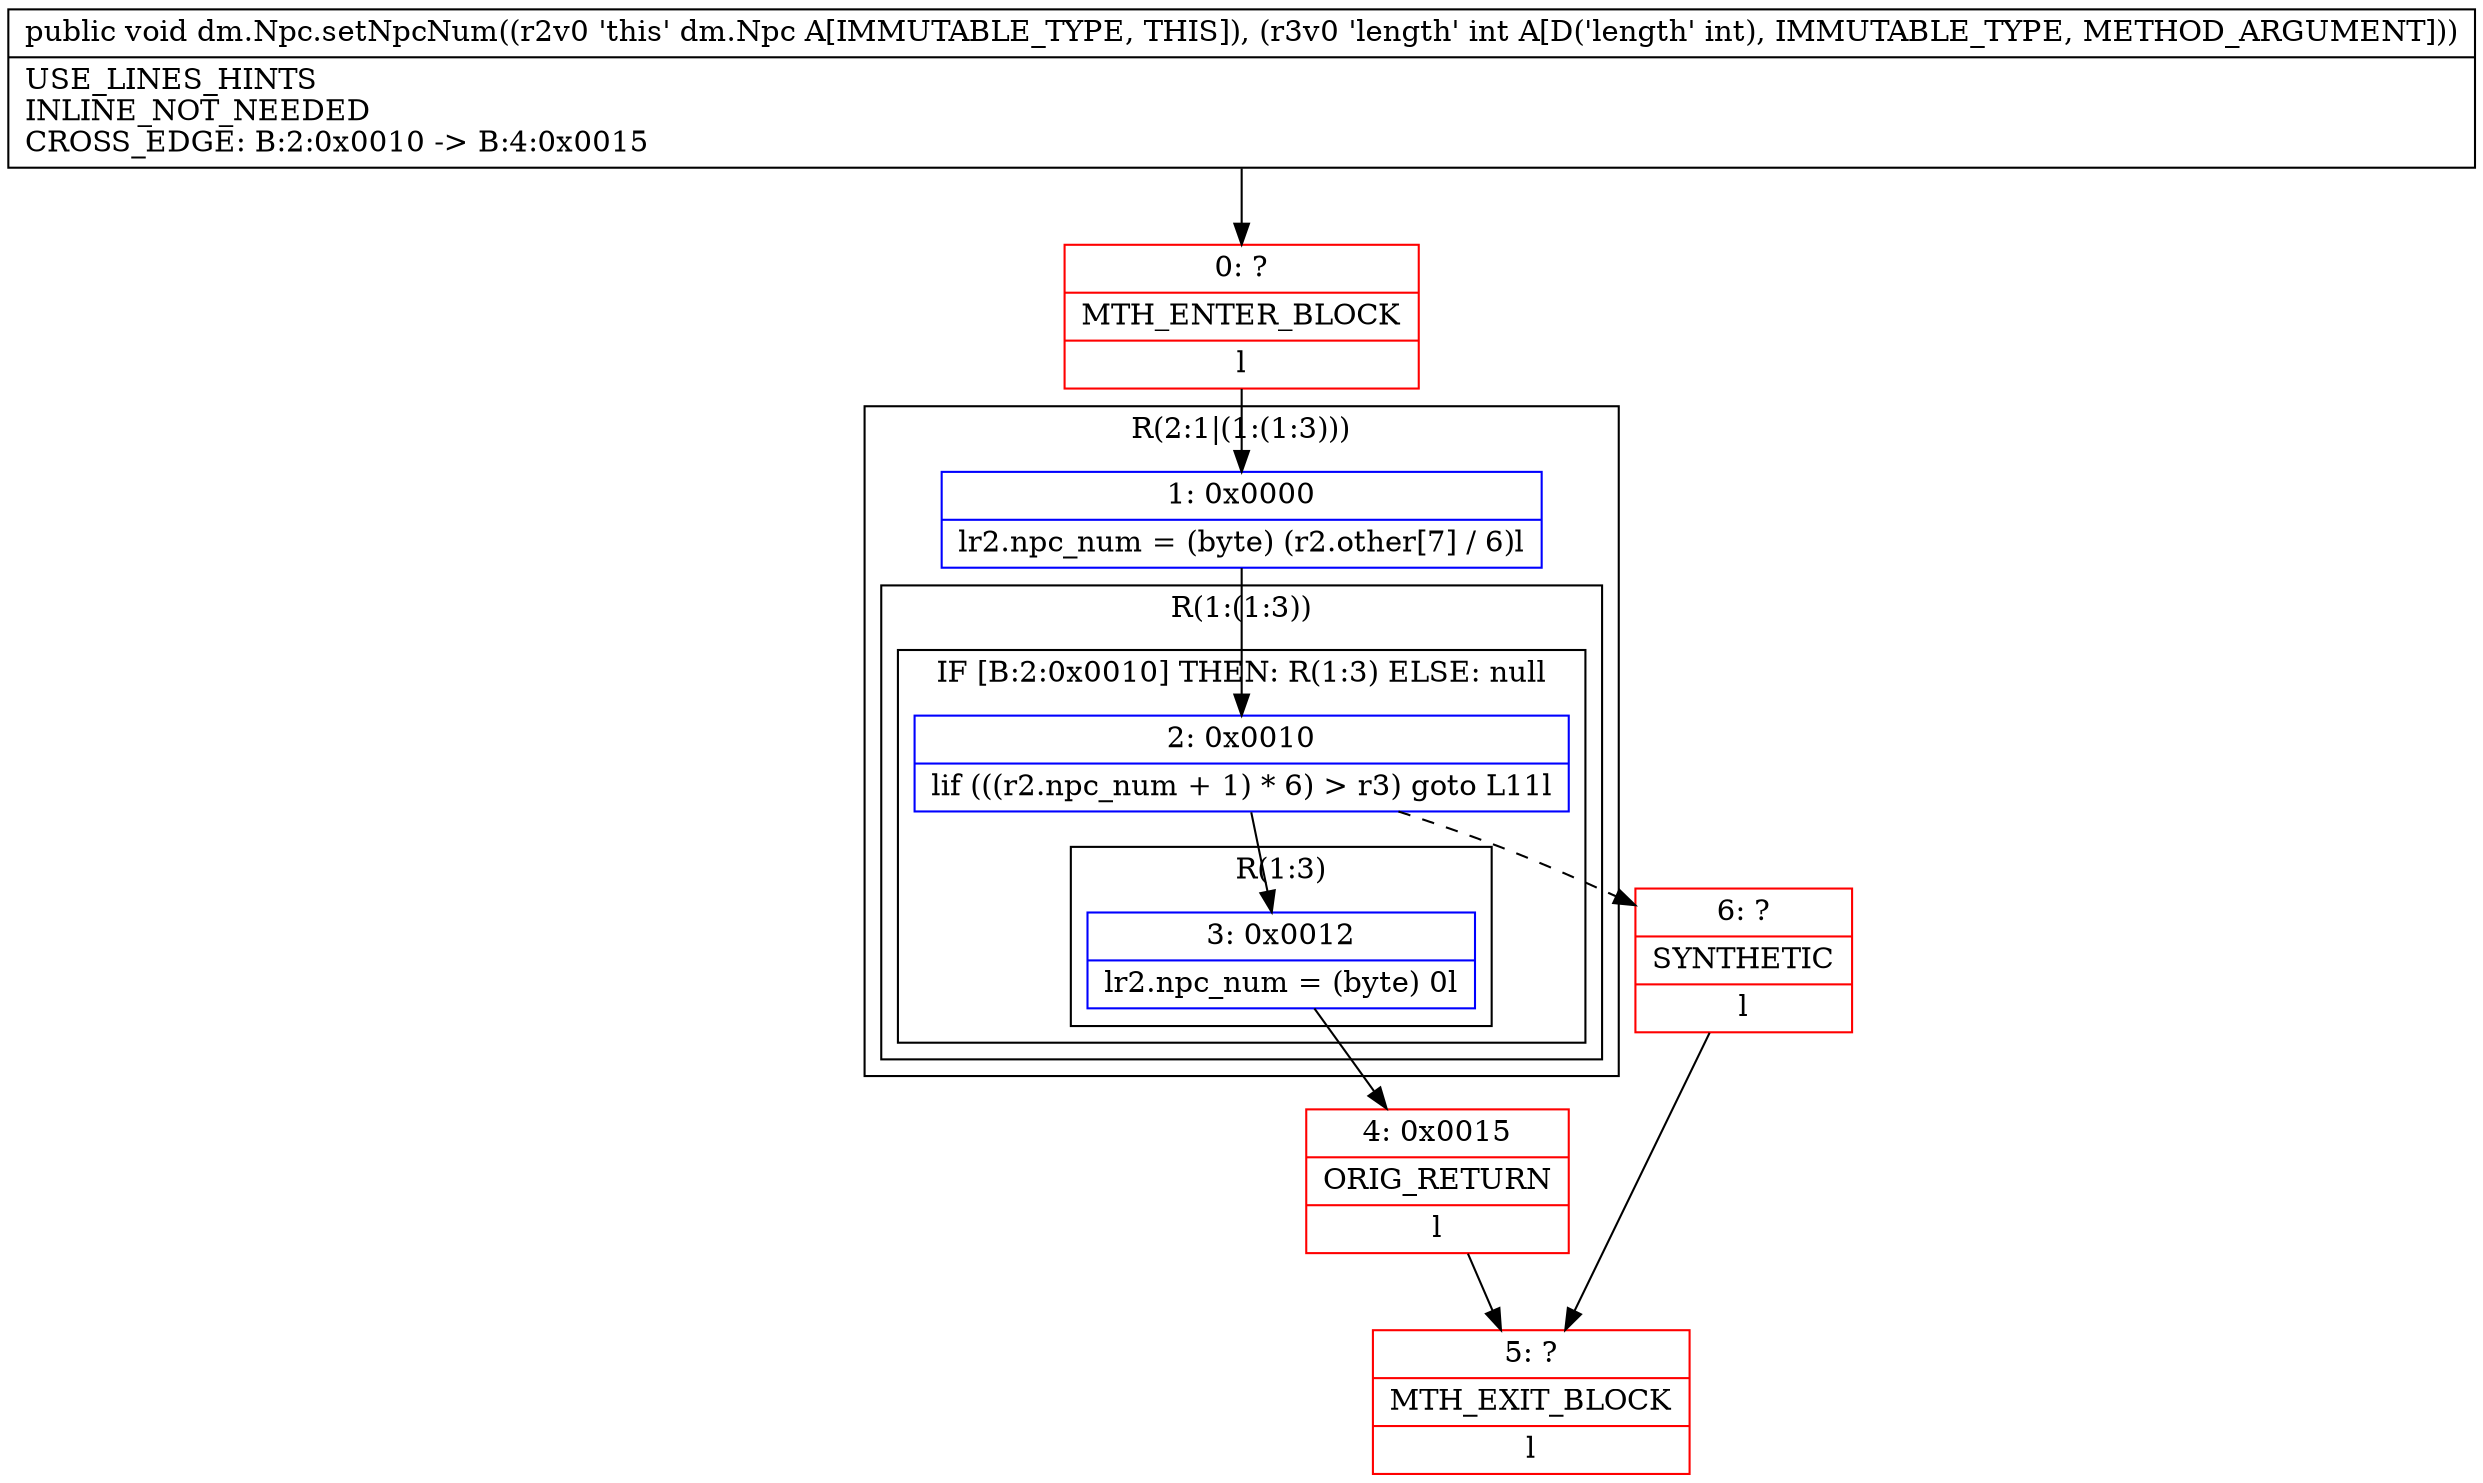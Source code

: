 digraph "CFG fordm.Npc.setNpcNum(I)V" {
subgraph cluster_Region_1333070197 {
label = "R(2:1|(1:(1:3)))";
node [shape=record,color=blue];
Node_1 [shape=record,label="{1\:\ 0x0000|lr2.npc_num = (byte) (r2.other[7] \/ 6)l}"];
subgraph cluster_Region_202291269 {
label = "R(1:(1:3))";
node [shape=record,color=blue];
subgraph cluster_IfRegion_1325563838 {
label = "IF [B:2:0x0010] THEN: R(1:3) ELSE: null";
node [shape=record,color=blue];
Node_2 [shape=record,label="{2\:\ 0x0010|lif (((r2.npc_num + 1) * 6) \> r3) goto L11l}"];
subgraph cluster_Region_664485946 {
label = "R(1:3)";
node [shape=record,color=blue];
Node_3 [shape=record,label="{3\:\ 0x0012|lr2.npc_num = (byte) 0l}"];
}
}
}
}
Node_0 [shape=record,color=red,label="{0\:\ ?|MTH_ENTER_BLOCK\l|l}"];
Node_4 [shape=record,color=red,label="{4\:\ 0x0015|ORIG_RETURN\l|l}"];
Node_5 [shape=record,color=red,label="{5\:\ ?|MTH_EXIT_BLOCK\l|l}"];
Node_6 [shape=record,color=red,label="{6\:\ ?|SYNTHETIC\l|l}"];
MethodNode[shape=record,label="{public void dm.Npc.setNpcNum((r2v0 'this' dm.Npc A[IMMUTABLE_TYPE, THIS]), (r3v0 'length' int A[D('length' int), IMMUTABLE_TYPE, METHOD_ARGUMENT]))  | USE_LINES_HINTS\lINLINE_NOT_NEEDED\lCROSS_EDGE: B:2:0x0010 \-\> B:4:0x0015\l}"];
MethodNode -> Node_0;
Node_1 -> Node_2;
Node_2 -> Node_3;
Node_2 -> Node_6[style=dashed];
Node_3 -> Node_4;
Node_0 -> Node_1;
Node_4 -> Node_5;
Node_6 -> Node_5;
}

